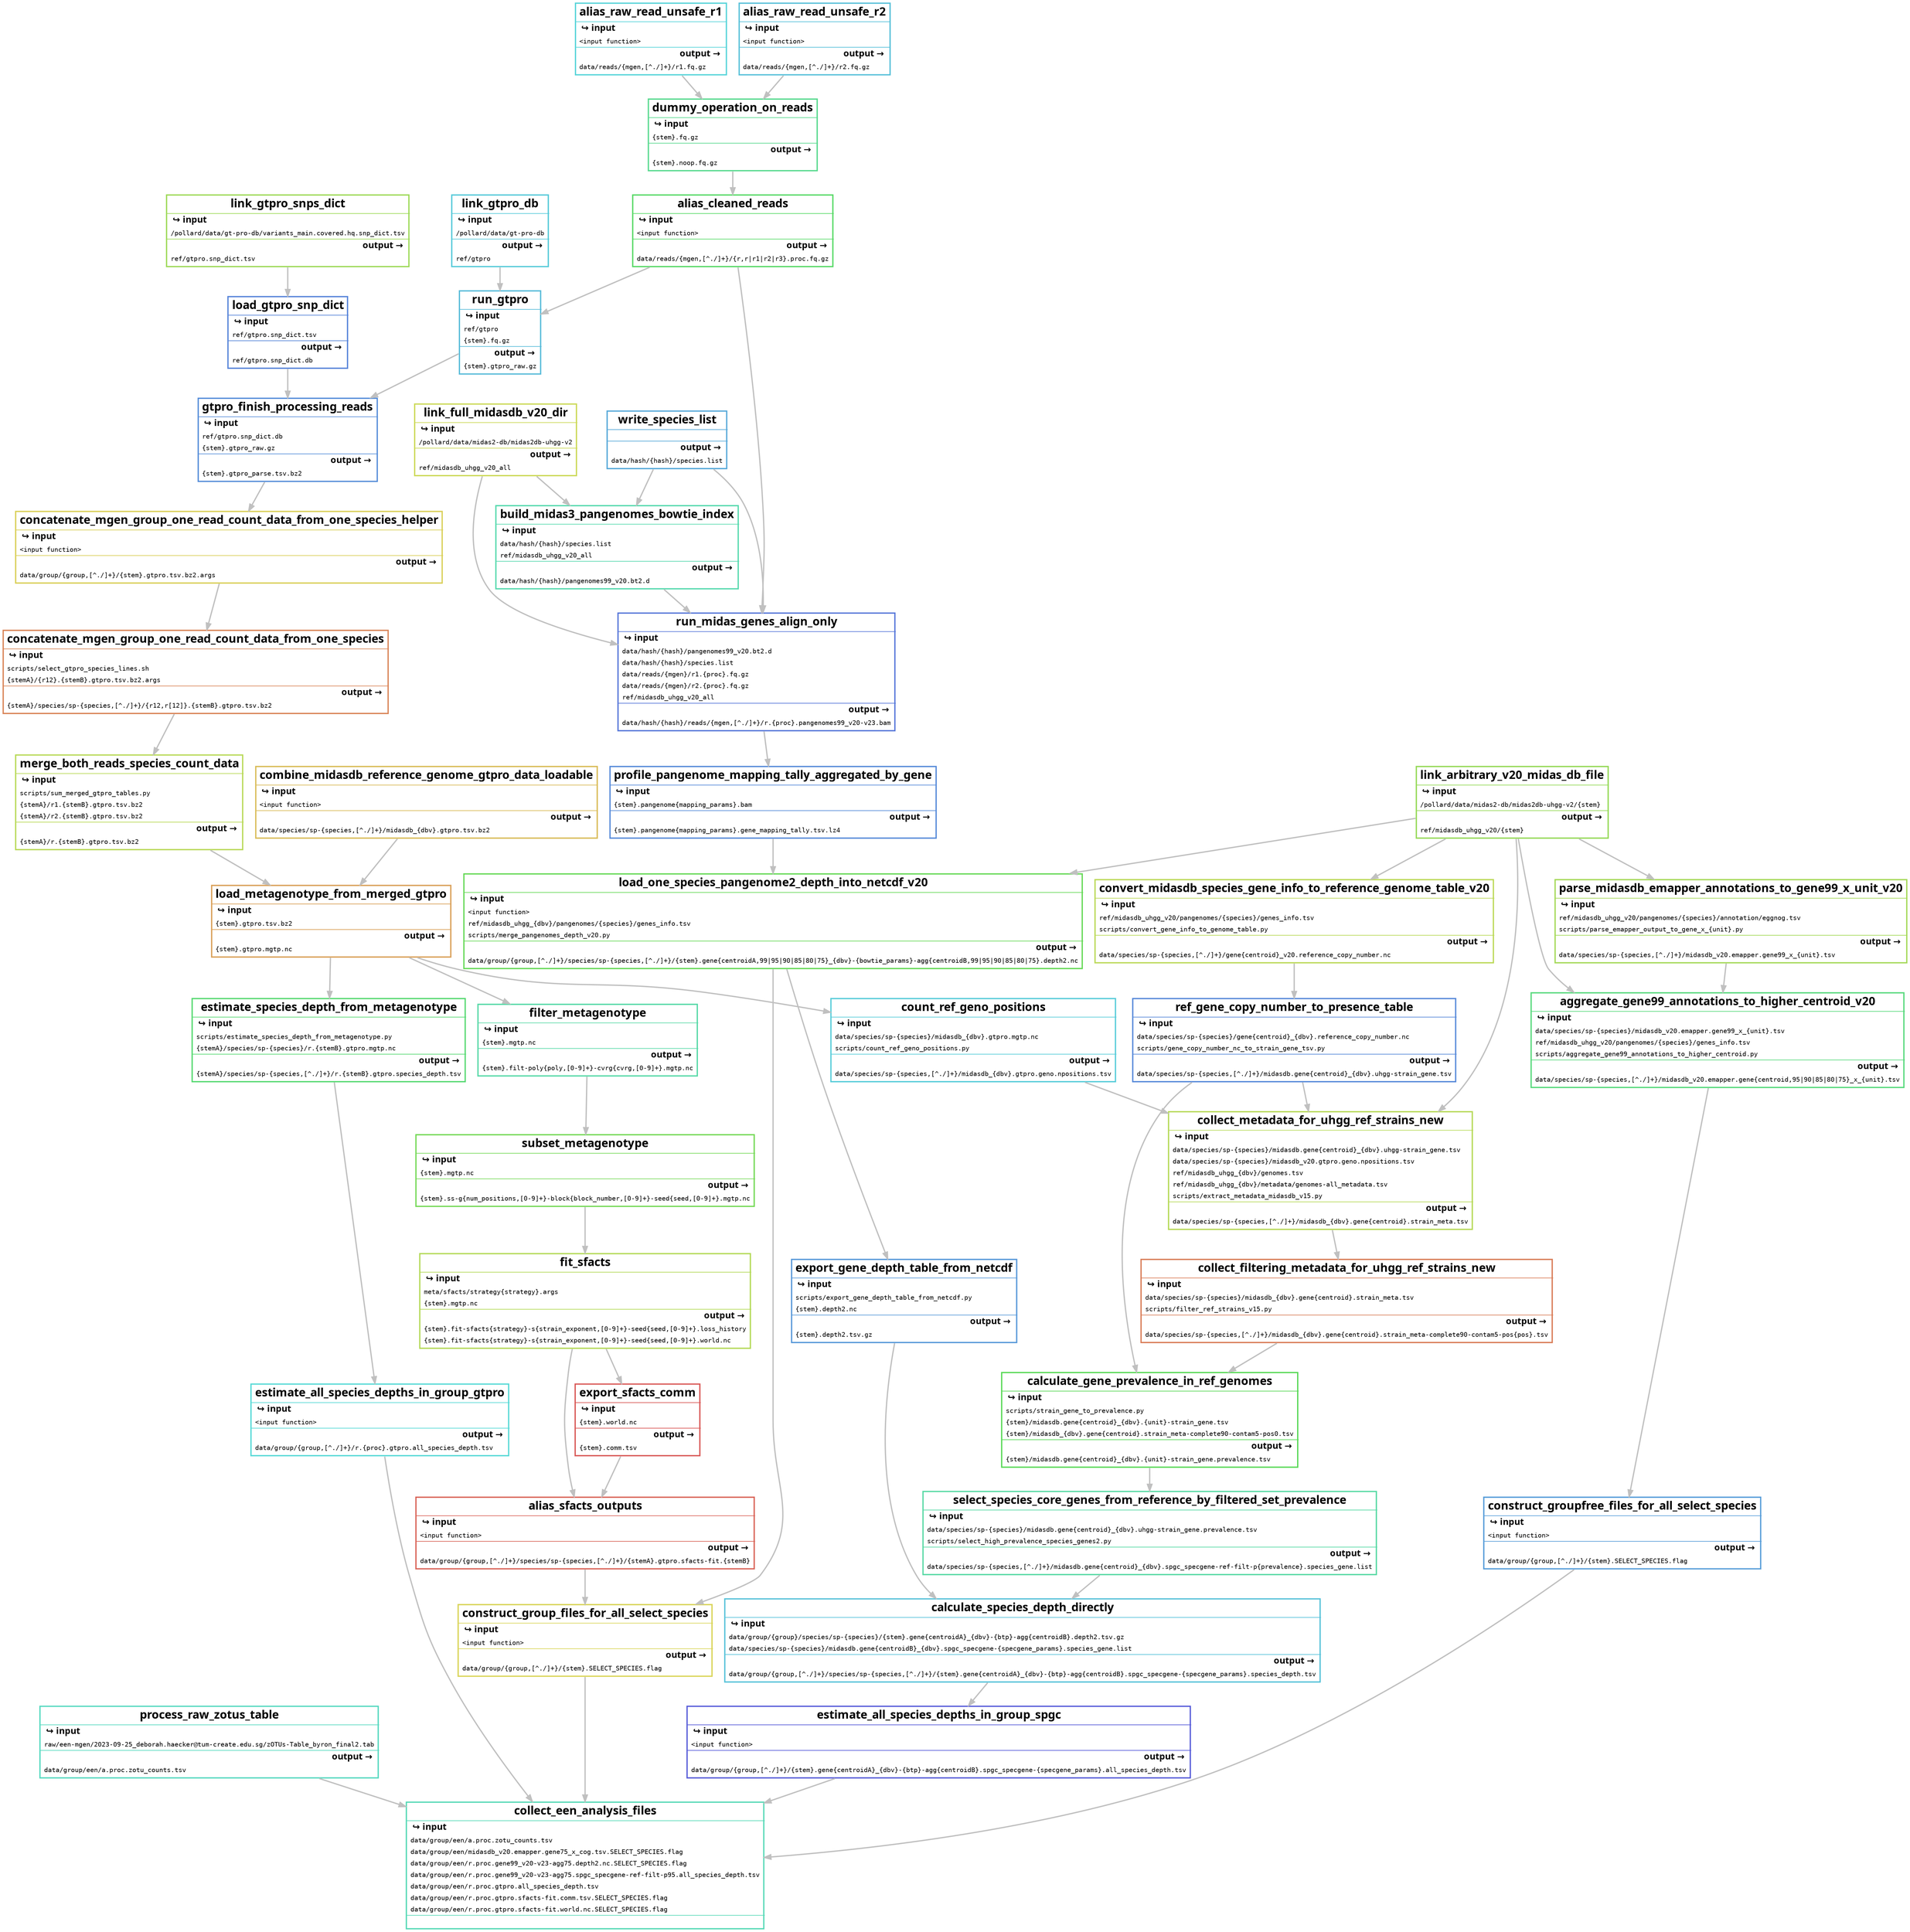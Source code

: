 digraph snakemake_dag {
    graph[bgcolor=white, margin=0];
    node[shape=box, style=rounded, fontname=sans,                 fontsize=10, penwidth=2];
    edge[penwidth=2, color=grey];
0 [ shape=none, margin=0, label=<<table border="2" color="#57D9B6" cellspacing="3" cellborder="0">
<tr><td>
<b><font point-size="18">collect_een_analysis_files</font></b>
</td></tr>
<hr/>
<tr><td align="left"> <b><font point-size="14">&#8618; input</font></b> </td></tr>
<tr>
<td align="left"><font face="monospace">data/group/een/a.proc.zotu_counts.tsv</font></td>
</tr>
<tr>
<td align="left"><font face="monospace">data/group/een/midasdb_v20.emapper.gene75_x_cog.tsv.SELECT_SPECIES.flag</font></td>
</tr>
<tr>
<td align="left"><font face="monospace">data/group/een/r.proc.gene99_v20-v23-agg75.depth2.nc.SELECT_SPECIES.flag</font></td>
</tr>
<tr>
<td align="left"><font face="monospace">data/group/een/r.proc.gene99_v20-v23-agg75.spgc_specgene-ref-filt-p95.all_species_depth.tsv</font></td>
</tr>
<tr>
<td align="left"><font face="monospace">data/group/een/r.proc.gtpro.all_species_depth.tsv</font></td>
</tr>
<tr>
<td align="left"><font face="monospace">data/group/een/r.proc.gtpro.sfacts-fit.comm.tsv.SELECT_SPECIES.flag</font></td>
</tr>
<tr>
<td align="left"><font face="monospace">data/group/een/r.proc.gtpro.sfacts-fit.world.nc.SELECT_SPECIES.flag</font></td>
</tr>
<hr/>
<tr><td align="right">  </td> </tr>
</table>>]
1 [ shape=none, margin=0, label=<<table border="2" color="#57D9C0" cellspacing="3" cellborder="0">
<tr><td>
<b><font point-size="18">process_raw_zotus_table</font></b>
</td></tr>
<hr/>
<tr><td align="left"> <b><font point-size="14">&#8618; input</font></b> </td></tr>
<tr>
<td align="left"><font face="monospace">raw/een-mgen/2023-09-25_deborah.haecker@tum-create.edu.sg/zOTUs-Table_byron_final2.tab</font></td>
</tr>
<hr/>
<tr><td align="right"> <b><font point-size="14">output &rarr;</font></b> </td> </tr>
<tr>
<td align="left"><font face="monospace">data/group/een/a.proc.zotu_counts.tsv</font></td></tr>
</table>>]
2 [ shape=none, margin=0, label=<<table border="2" color="#57D9D6" cellspacing="3" cellborder="0">
<tr><td>
<b><font point-size="18">estimate_all_species_depths_in_group_gtpro</font></b>
</td></tr>
<hr/>
<tr><td align="left"> <b><font point-size="14">&#8618; input</font></b> </td></tr>
<tr>
<td align="left"><font face="monospace">&lt;input function&gt;</font></td>
</tr>
<hr/>
<tr><td align="right"> <b><font point-size="14">output &rarr;</font></b> </td> </tr>
<tr>
<td align="left"><font face="monospace">data/group/{group,[^./]+}/r.{proc}.gtpro.all_species_depth.tsv</font></td></tr>
</table>>]
3 [ shape=none, margin=0, label=<<table border="2" color="#57D972" cellspacing="3" cellborder="0">
<tr><td>
<b><font point-size="18">estimate_species_depth_from_metagenotype</font></b>
</td></tr>
<hr/>
<tr><td align="left"> <b><font point-size="14">&#8618; input</font></b> </td></tr>
<tr>
<td align="left"><font face="monospace">scripts/estimate_species_depth_from_metagenotype.py</font></td>
</tr>
<tr>
<td align="left"><font face="monospace">{stemA}/species/sp-{species}/r.{stemB}.gtpro.mgtp.nc</font></td>
</tr>
<hr/>
<tr><td align="right"> <b><font point-size="14">output &rarr;</font></b> </td> </tr>
<tr>
<td align="left"><font face="monospace">{stemA}/species/sp-{species,[^./]+}/r.{stemB}.gtpro.species_depth.tsv</font></td></tr>
</table>>]
4 [ shape=none, margin=0, label=<<table border="2" color="#D99F57" cellspacing="3" cellborder="0">
<tr><td>
<b><font point-size="18">load_metagenotype_from_merged_gtpro</font></b>
</td></tr>
<hr/>
<tr><td align="left"> <b><font point-size="14">&#8618; input</font></b> </td></tr>
<tr>
<td align="left"><font face="monospace">{stem}.gtpro.tsv.bz2</font></td>
</tr>
<hr/>
<tr><td align="right"> <b><font point-size="14">output &rarr;</font></b> </td> </tr>
<tr>
<td align="left"><font face="monospace">{stem}.gtpro.mgtp.nc</font></td></tr>
</table>>]
5 [ shape=none, margin=0, label=<<table border="2" color="#B8D957" cellspacing="3" cellborder="0">
<tr><td>
<b><font point-size="18">merge_both_reads_species_count_data</font></b>
</td></tr>
<hr/>
<tr><td align="left"> <b><font point-size="14">&#8618; input</font></b> </td></tr>
<tr>
<td align="left"><font face="monospace">scripts/sum_merged_gtpro_tables.py</font></td>
</tr>
<tr>
<td align="left"><font face="monospace">{stemA}/r1.{stemB}.gtpro.tsv.bz2</font></td>
</tr>
<tr>
<td align="left"><font face="monospace">{stemA}/r2.{stemB}.gtpro.tsv.bz2</font></td>
</tr>
<hr/>
<tr><td align="right"> <b><font point-size="14">output &rarr;</font></b> </td> </tr>
<tr>
<td align="left"><font face="monospace">{stemA}/r.{stemB}.gtpro.tsv.bz2</font></td></tr>
</table>>]
6 [ shape=none, margin=0, label=<<table border="2" color="#D98457" cellspacing="3" cellborder="0">
<tr><td>
<b><font point-size="18">concatenate_mgen_group_one_read_count_data_from_one_species</font></b>
</td></tr>
<hr/>
<tr><td align="left"> <b><font point-size="14">&#8618; input</font></b> </td></tr>
<tr>
<td align="left"><font face="monospace">scripts/select_gtpro_species_lines.sh</font></td>
</tr>
<tr>
<td align="left"><font face="monospace">{stemA}/{r12}.{stemB}.gtpro.tsv.bz2.args</font></td>
</tr>
<hr/>
<tr><td align="right"> <b><font point-size="14">output &rarr;</font></b> </td> </tr>
<tr>
<td align="left"><font face="monospace">{stemA}/species/sp-{species,[^./]+}/{r12,r[12]}.{stemB}.gtpro.tsv.bz2</font></td></tr>
</table>>]
7 [ shape=none, margin=0, label=<<table border="2" color="#D9CF57" cellspacing="3" cellborder="0">
<tr><td>
<b><font point-size="18">concatenate_mgen_group_one_read_count_data_from_one_species_helper</font></b>
</td></tr>
<hr/>
<tr><td align="left"> <b><font point-size="14">&#8618; input</font></b> </td></tr>
<tr>
<td align="left"><font face="monospace">&lt;input function&gt;</font></td>
</tr>
<hr/>
<tr><td align="right"> <b><font point-size="14">output &rarr;</font></b> </td> </tr>
<tr>
<td align="left"><font face="monospace">data/group/{group,[^./]+}/{stem}.gtpro.tsv.bz2.args</font></td></tr>
</table>>]
8 [ shape=none, margin=0, label=<<table border="2" color="#578ED9" cellspacing="3" cellborder="0">
<tr><td>
<b><font point-size="18">gtpro_finish_processing_reads</font></b>
</td></tr>
<hr/>
<tr><td align="left"> <b><font point-size="14">&#8618; input</font></b> </td></tr>
<tr>
<td align="left"><font face="monospace">ref/gtpro.snp_dict.db</font></td>
</tr>
<tr>
<td align="left"><font face="monospace">{stem}.gtpro_raw.gz</font></td>
</tr>
<hr/>
<tr><td align="right"> <b><font point-size="14">output &rarr;</font></b> </td> </tr>
<tr>
<td align="left"><font face="monospace">{stem}.gtpro_parse.tsv.bz2</font></td></tr>
</table>>]
9 [ shape=none, margin=0, label=<<table border="2" color="#57BBD9" cellspacing="3" cellborder="0">
<tr><td>
<b><font point-size="18">run_gtpro</font></b>
</td></tr>
<hr/>
<tr><td align="left"> <b><font point-size="14">&#8618; input</font></b> </td></tr>
<tr>
<td align="left"><font face="monospace">ref/gtpro</font></td>
</tr>
<tr>
<td align="left"><font face="monospace">{stem}.fq.gz</font></td>
</tr>
<hr/>
<tr><td align="right"> <b><font point-size="14">output &rarr;</font></b> </td> </tr>
<tr>
<td align="left"><font face="monospace">{stem}.gtpro_raw.gz</font></td></tr>
</table>>]
10 [ shape=none, margin=0, label=<<table border="2" color="#57D966" cellspacing="3" cellborder="0">
<tr><td>
<b><font point-size="18">alias_cleaned_reads</font></b>
</td></tr>
<hr/>
<tr><td align="left"> <b><font point-size="14">&#8618; input</font></b> </td></tr>
<tr>
<td align="left"><font face="monospace">&lt;input function&gt;</font></td>
</tr>
<hr/>
<tr><td align="right"> <b><font point-size="14">output &rarr;</font></b> </td> </tr>
<tr>
<td align="left"><font face="monospace">data/reads/{mgen,[^./]+}/{r,r|r1|r2|r3}.proc.fq.gz</font></td></tr>
</table>>]
11 [ shape=none, margin=0, label=<<table border="2" color="#57D98E" cellspacing="3" cellborder="0">
<tr><td>
<b><font point-size="18">dummy_operation_on_reads</font></b>
</td></tr>
<hr/>
<tr><td align="left"> <b><font point-size="14">&#8618; input</font></b> </td></tr>
<tr>
<td align="left"><font face="monospace">{stem}.fq.gz</font></td>
</tr>
<hr/>
<tr><td align="right"> <b><font point-size="14">output &rarr;</font></b> </td> </tr>
<tr>
<td align="left"><font face="monospace">{stem}.noop.fq.gz</font></td></tr>
</table>>]
12 [ shape=none, margin=0, label=<<table border="2" color="#57D4D9" cellspacing="3" cellborder="0">
<tr><td>
<b><font point-size="18">alias_raw_read_unsafe_r1</font></b>
</td></tr>
<hr/>
<tr><td align="left"> <b><font point-size="14">&#8618; input</font></b> </td></tr>
<tr>
<td align="left"><font face="monospace">&lt;input function&gt;</font></td>
</tr>
<hr/>
<tr><td align="right"> <b><font point-size="14">output &rarr;</font></b> </td> </tr>
<tr>
<td align="left"><font face="monospace">data/reads/{mgen,[^./]+}/r1.fq.gz</font></td></tr>
</table>>]
13 [ shape=none, margin=0, label=<<table border="2" color="#57CAD9" cellspacing="3" cellborder="0">
<tr><td>
<b><font point-size="18">link_gtpro_db</font></b>
</td></tr>
<hr/>
<tr><td align="left"> <b><font point-size="14">&#8618; input</font></b> </td></tr>
<tr>
<td align="left"><font face="monospace">/pollard/data/gt-pro-db</font></td>
</tr>
<hr/>
<tr><td align="right"> <b><font point-size="14">output &rarr;</font></b> </td> </tr>
<tr>
<td align="left"><font face="monospace">ref/gtpro</font></td></tr>
</table>>]
14 [ shape=none, margin=0, label=<<table border="2" color="#5784D9" cellspacing="3" cellborder="0">
<tr><td>
<b><font point-size="18">load_gtpro_snp_dict</font></b>
</td></tr>
<hr/>
<tr><td align="left"> <b><font point-size="14">&#8618; input</font></b> </td></tr>
<tr>
<td align="left"><font face="monospace">ref/gtpro.snp_dict.tsv</font></td>
</tr>
<hr/>
<tr><td align="right"> <b><font point-size="14">output &rarr;</font></b> </td> </tr>
<tr>
<td align="left"><font face="monospace">ref/gtpro.snp_dict.db</font></td></tr>
</table>>]
15 [ shape=none, margin=0, label=<<table border="2" color="#9DD957" cellspacing="3" cellborder="0">
<tr><td>
<b><font point-size="18">link_gtpro_snps_dict</font></b>
</td></tr>
<hr/>
<tr><td align="left"> <b><font point-size="14">&#8618; input</font></b> </td></tr>
<tr>
<td align="left"><font face="monospace">/pollard/data/gt-pro-db/variants_main.covered.hq.snp_dict.tsv</font></td>
</tr>
<hr/>
<tr><td align="right"> <b><font point-size="14">output &rarr;</font></b> </td> </tr>
<tr>
<td align="left"><font face="monospace">ref/gtpro.snp_dict.tsv</font></td></tr>
</table>>]
16 [ shape=none, margin=0, label=<<table border="2" color="#57C0D9" cellspacing="3" cellborder="0">
<tr><td>
<b><font point-size="18">alias_raw_read_unsafe_r2</font></b>
</td></tr>
<hr/>
<tr><td align="left"> <b><font point-size="14">&#8618; input</font></b> </td></tr>
<tr>
<td align="left"><font face="monospace">&lt;input function&gt;</font></td>
</tr>
<hr/>
<tr><td align="right"> <b><font point-size="14">output &rarr;</font></b> </td> </tr>
<tr>
<td align="left"><font face="monospace">data/reads/{mgen,[^./]+}/r2.fq.gz</font></td></tr>
</table>>]
17 [ shape=none, margin=0, label=<<table border="2" color="#575CD9" cellspacing="3" cellborder="0">
<tr><td>
<b><font point-size="18">estimate_all_species_depths_in_group_spgc</font></b>
</td></tr>
<hr/>
<tr><td align="left"> <b><font point-size="14">&#8618; input</font></b> </td></tr>
<tr>
<td align="left"><font face="monospace">&lt;input function&gt;</font></td>
</tr>
<hr/>
<tr><td align="right"> <b><font point-size="14">output &rarr;</font></b> </td> </tr>
<tr>
<td align="left"><font face="monospace">data/group/{group,[^./]+}/{stem}.gene{centroidA}_{dbv}-{btp}-agg{centroidB}.spgc_specgene-{specgene_params}.all_species_depth.tsv</font></td></tr>
</table>>]
18 [ shape=none, margin=0, label=<<table border="2" color="#57C2D9" cellspacing="3" cellborder="0">
<tr><td>
<b><font point-size="18">calculate_species_depth_directly</font></b>
</td></tr>
<hr/>
<tr><td align="left"> <b><font point-size="14">&#8618; input</font></b> </td></tr>
<tr>
<td align="left"><font face="monospace">data/group/{group}/species/sp-{species}/{stem}.gene{centroidA}_{dbv}-{btp}-agg{centroidB}.depth2.tsv.gz</font></td>
</tr>
<tr>
<td align="left"><font face="monospace">data/species/sp-{species}/midasdb.gene{centroidB}_{dbv}.spgc_specgene-{specgene_params}.species_gene.list</font></td>
</tr>
<hr/>
<tr><td align="right"> <b><font point-size="14">output &rarr;</font></b> </td> </tr>
<tr>
<td align="left"><font face="monospace">data/group/{group,[^./]+}/species/sp-{species,[^./]+}/{stem}.gene{centroidA}_{dbv}-{btp}-agg{centroidB}.spgc_specgene-{specgene_params}.species_depth.tsv</font></td></tr>
</table>>]
19 [ shape=none, margin=0, label=<<table border="2" color="#5798D9" cellspacing="3" cellborder="0">
<tr><td>
<b><font point-size="18">export_gene_depth_table_from_netcdf</font></b>
</td></tr>
<hr/>
<tr><td align="left"> <b><font point-size="14">&#8618; input</font></b> </td></tr>
<tr>
<td align="left"><font face="monospace">scripts/export_gene_depth_table_from_netcdf.py</font></td>
</tr>
<tr>
<td align="left"><font face="monospace">{stem}.depth2.nc</font></td>
</tr>
<hr/>
<tr><td align="right"> <b><font point-size="14">output &rarr;</font></b> </td> </tr>
<tr>
<td align="left"><font face="monospace">{stem}.depth2.tsv.gz</font></td></tr>
</table>>]
20 [ shape=none, margin=0, label=<<table border="2" color="#66D957" cellspacing="3" cellborder="0">
<tr><td>
<b><font point-size="18">load_one_species_pangenome2_depth_into_netcdf_v20</font></b>
</td></tr>
<hr/>
<tr><td align="left"> <b><font point-size="14">&#8618; input</font></b> </td></tr>
<tr>
<td align="left"><font face="monospace">&lt;input function&gt;</font></td>
</tr>
<tr>
<td align="left"><font face="monospace">ref/midasdb_uhgg_{dbv}/pangenomes/{species}/genes_info.tsv</font></td>
</tr>
<tr>
<td align="left"><font face="monospace">scripts/merge_pangenomes_depth_v20.py</font></td>
</tr>
<hr/>
<tr><td align="right"> <b><font point-size="14">output &rarr;</font></b> </td> </tr>
<tr>
<td align="left"><font face="monospace">data/group/{group,[^./]+}/species/sp-{species,[^./]+}/{stem}.gene{centroidA,99|95|90|85|80|75}_{dbv}-{bowtie_params}-agg{centroidB,99|95|90|85|80|75}.depth2.nc</font></td></tr>
</table>>]
21 [ shape=none, margin=0, label=<<table border="2" color="#578BD9" cellspacing="3" cellborder="0">
<tr><td>
<b><font point-size="18">profile_pangenome_mapping_tally_aggregated_by_gene</font></b>
</td></tr>
<hr/>
<tr><td align="left"> <b><font point-size="14">&#8618; input</font></b> </td></tr>
<tr>
<td align="left"><font face="monospace">{stem}.pangenome{mapping_params}.bam</font></td>
</tr>
<hr/>
<tr><td align="right"> <b><font point-size="14">output &rarr;</font></b> </td> </tr>
<tr>
<td align="left"><font face="monospace">{stem}.pangenome{mapping_params}.gene_mapping_tally.tsv.lz4</font></td></tr>
</table>>]
22 [ shape=none, margin=0, label=<<table border="2" color="#5777D9" cellspacing="3" cellborder="0">
<tr><td>
<b><font point-size="18">run_midas_genes_align_only</font></b>
</td></tr>
<hr/>
<tr><td align="left"> <b><font point-size="14">&#8618; input</font></b> </td></tr>
<tr>
<td align="left"><font face="monospace">data/hash/{hash}/pangenomes99_v20.bt2.d</font></td>
</tr>
<tr>
<td align="left"><font face="monospace">data/hash/{hash}/species.list</font></td>
</tr>
<tr>
<td align="left"><font face="monospace">data/reads/{mgen}/r1.{proc}.fq.gz</font></td>
</tr>
<tr>
<td align="left"><font face="monospace">data/reads/{mgen}/r2.{proc}.fq.gz</font></td>
</tr>
<tr>
<td align="left"><font face="monospace">ref/midasdb_uhgg_v20_all</font></td>
</tr>
<hr/>
<tr><td align="right"> <b><font point-size="14">output &rarr;</font></b> </td> </tr>
<tr>
<td align="left"><font face="monospace">data/hash/{hash}/reads/{mgen,[^./]+}/r.{proc}.pangenomes99_v20-v23.bam</font></td></tr>
</table>>]
23 [ shape=none, margin=0, label=<<table border="2" color="#57A9D9" cellspacing="3" cellborder="0">
<tr><td>
<b><font point-size="18">write_species_list</font></b>
</td></tr>
<hr/>
<tr><td align="left">  </td></tr>
<hr/>
<tr><td align="right"> <b><font point-size="14">output &rarr;</font></b> </td> </tr>
<tr>
<td align="left"><font face="monospace">data/hash/{hash}/species.list</font></td></tr>
</table>>]
24 [ shape=none, margin=0, label=<<table border="2" color="#CCD957" cellspacing="3" cellborder="0">
<tr><td>
<b><font point-size="18">link_full_midasdb_v20_dir</font></b>
</td></tr>
<hr/>
<tr><td align="left"> <b><font point-size="14">&#8618; input</font></b> </td></tr>
<tr>
<td align="left"><font face="monospace">/pollard/data/midas2-db/midas2db-uhgg-v2</font></td>
</tr>
<hr/>
<tr><td align="right"> <b><font point-size="14">output &rarr;</font></b> </td> </tr>
<tr>
<td align="left"><font face="monospace">ref/midasdb_uhgg_v20_all</font></td></tr>
</table>>]
25 [ shape=none, margin=0, label=<<table border="2" color="#57D9AE" cellspacing="3" cellborder="0">
<tr><td>
<b><font point-size="18">build_midas3_pangenomes_bowtie_index</font></b>
</td></tr>
<hr/>
<tr><td align="left"> <b><font point-size="14">&#8618; input</font></b> </td></tr>
<tr>
<td align="left"><font face="monospace">data/hash/{hash}/species.list</font></td>
</tr>
<tr>
<td align="left"><font face="monospace">ref/midasdb_uhgg_v20_all</font></td>
</tr>
<hr/>
<tr><td align="right"> <b><font point-size="14">output &rarr;</font></b> </td> </tr>
<tr>
<td align="left"><font face="monospace">data/hash/{hash}/pangenomes99_v20.bt2.d</font></td></tr>
</table>>]
26 [ shape=none, margin=0, label=<<table border="2" color="#95D957" cellspacing="3" cellborder="0">
<tr><td>
<b><font point-size="18">link_arbitrary_v20_midas_db_file</font></b>
</td></tr>
<hr/>
<tr><td align="left"> <b><font point-size="14">&#8618; input</font></b> </td></tr>
<tr>
<td align="left"><font face="monospace">/pollard/data/midas2-db/midas2db-uhgg-v2/{stem}</font></td>
</tr>
<hr/>
<tr><td align="right"> <b><font point-size="14">output &rarr;</font></b> </td> </tr>
<tr>
<td align="left"><font face="monospace">ref/midasdb_uhgg_v20/{stem}</font></td></tr>
</table>>]
27 [ shape=none, margin=0, label=<<table border="2" color="#57D9A4" cellspacing="3" cellborder="0">
<tr><td>
<b><font point-size="18">select_species_core_genes_from_reference_by_filtered_set_prevalence</font></b>
</td></tr>
<hr/>
<tr><td align="left"> <b><font point-size="14">&#8618; input</font></b> </td></tr>
<tr>
<td align="left"><font face="monospace">data/species/sp-{species}/midasdb.gene{centroid}_{dbv}.uhgg-strain_gene.prevalence.tsv</font></td>
</tr>
<tr>
<td align="left"><font face="monospace">scripts/select_high_prevalence_species_genes2.py</font></td>
</tr>
<hr/>
<tr><td align="right"> <b><font point-size="14">output &rarr;</font></b> </td> </tr>
<tr>
<td align="left"><font face="monospace">data/species/sp-{species,[^./]+}/midasdb.gene{centroid}_{dbv}.spgc_specgene-ref-filt-p{prevalence}.species_gene.list</font></td></tr>
</table>>]
28 [ shape=none, margin=0, label=<<table border="2" color="#59D957" cellspacing="3" cellborder="0">
<tr><td>
<b><font point-size="18">calculate_gene_prevalence_in_ref_genomes</font></b>
</td></tr>
<hr/>
<tr><td align="left"> <b><font point-size="14">&#8618; input</font></b> </td></tr>
<tr>
<td align="left"><font face="monospace">scripts/strain_gene_to_prevalence.py</font></td>
</tr>
<tr>
<td align="left"><font face="monospace">{stem}/midasdb.gene{centroid}_{dbv}.{unit}-strain_gene.tsv</font></td>
</tr>
<tr>
<td align="left"><font face="monospace">{stem}/midasdb_{dbv}.gene{centroid}.strain_meta-complete90-contam5-pos0.tsv</font></td>
</tr>
<hr/>
<tr><td align="right"> <b><font point-size="14">output &rarr;</font></b> </td> </tr>
<tr>
<td align="left"><font face="monospace">{stem}/midasdb.gene{centroid}_{dbv}.{unit}-strain_gene.prevalence.tsv</font></td></tr>
</table>>]
29 [ shape=none, margin=0, label=<<table border="2" color="#5789D9" cellspacing="3" cellborder="0">
<tr><td>
<b><font point-size="18">ref_gene_copy_number_to_presence_table</font></b>
</td></tr>
<hr/>
<tr><td align="left"> <b><font point-size="14">&#8618; input</font></b> </td></tr>
<tr>
<td align="left"><font face="monospace">data/species/sp-{species}/gene{centroid}_{dbv}.reference_copy_number.nc</font></td>
</tr>
<tr>
<td align="left"><font face="monospace">scripts/gene_copy_number_nc_to_strain_gene_tsv.py</font></td>
</tr>
<hr/>
<tr><td align="right"> <b><font point-size="14">output &rarr;</font></b> </td> </tr>
<tr>
<td align="left"><font face="monospace">data/species/sp-{species,[^./]+}/midasdb.gene{centroid}_{dbv}.uhgg-strain_gene.tsv</font></td></tr>
</table>>]
30 [ shape=none, margin=0, label=<<table border="2" color="#BBD957" cellspacing="3" cellborder="0">
<tr><td>
<b><font point-size="18">convert_midasdb_species_gene_info_to_reference_genome_table_v20</font></b>
</td></tr>
<hr/>
<tr><td align="left"> <b><font point-size="14">&#8618; input</font></b> </td></tr>
<tr>
<td align="left"><font face="monospace">ref/midasdb_uhgg_v20/pangenomes/{species}/genes_info.tsv</font></td>
</tr>
<tr>
<td align="left"><font face="monospace">scripts/convert_gene_info_to_genome_table.py</font></td>
</tr>
<hr/>
<tr><td align="right"> <b><font point-size="14">output &rarr;</font></b> </td> </tr>
<tr>
<td align="left"><font face="monospace">data/species/sp-{species,[^./]+}/gene{centroid}_v20.reference_copy_number.nc</font></td></tr>
</table>>]
31 [ shape=none, margin=0, label=<<table border="2" color="#D97C57" cellspacing="3" cellborder="0">
<tr><td>
<b><font point-size="18">collect_filtering_metadata_for_uhgg_ref_strains_new</font></b>
</td></tr>
<hr/>
<tr><td align="left"> <b><font point-size="14">&#8618; input</font></b> </td></tr>
<tr>
<td align="left"><font face="monospace">data/species/sp-{species}/midasdb_{dbv}.gene{centroid}.strain_meta.tsv</font></td>
</tr>
<tr>
<td align="left"><font face="monospace">scripts/filter_ref_strains_v15.py</font></td>
</tr>
<hr/>
<tr><td align="right"> <b><font point-size="14">output &rarr;</font></b> </td> </tr>
<tr>
<td align="left"><font face="monospace">data/species/sp-{species,[^./]+}/midasdb_{dbv}.gene{centroid}.strain_meta-complete90-contam5-pos{pos}.tsv</font></td></tr>
</table>>]
32 [ shape=none, margin=0, label=<<table border="2" color="#B6D957" cellspacing="3" cellborder="0">
<tr><td>
<b><font point-size="18">collect_metadata_for_uhgg_ref_strains_new</font></b>
</td></tr>
<hr/>
<tr><td align="left"> <b><font point-size="14">&#8618; input</font></b> </td></tr>
<tr>
<td align="left"><font face="monospace">data/species/sp-{species}/midasdb.gene{centroid}_{dbv}.uhgg-strain_gene.tsv</font></td>
</tr>
<tr>
<td align="left"><font face="monospace">data/species/sp-{species}/midasdb_v20.gtpro.geno.npositions.tsv</font></td>
</tr>
<tr>
<td align="left"><font face="monospace">ref/midasdb_uhgg_{dbv}/genomes.tsv</font></td>
</tr>
<tr>
<td align="left"><font face="monospace">ref/midasdb_uhgg_{dbv}/metadata/genomes-all_metadata.tsv</font></td>
</tr>
<tr>
<td align="left"><font face="monospace">scripts/extract_metadata_midasdb_v15.py</font></td>
</tr>
<hr/>
<tr><td align="right"> <b><font point-size="14">output &rarr;</font></b> </td> </tr>
<tr>
<td align="left"><font face="monospace">data/species/sp-{species,[^./]+}/midasdb_{dbv}.gene{centroid}.strain_meta.tsv</font></td></tr>
</table>>]
33 [ shape=none, margin=0, label=<<table border="2" color="#57CCD9" cellspacing="3" cellborder="0">
<tr><td>
<b><font point-size="18">count_ref_geno_positions</font></b>
</td></tr>
<hr/>
<tr><td align="left"> <b><font point-size="14">&#8618; input</font></b> </td></tr>
<tr>
<td align="left"><font face="monospace">data/species/sp-{species}/midasdb_{dbv}.gtpro.mgtp.nc</font></td>
</tr>
<tr>
<td align="left"><font face="monospace">scripts/count_ref_geno_positions.py</font></td>
</tr>
<hr/>
<tr><td align="right"> <b><font point-size="14">output &rarr;</font></b> </td> </tr>
<tr>
<td align="left"><font face="monospace">data/species/sp-{species,[^./]+}/midasdb_{dbv}.gtpro.geno.npositions.tsv</font></td></tr>
</table>>]
34 [ shape=none, margin=0, label=<<table border="2" color="#D9BB57" cellspacing="3" cellborder="0">
<tr><td>
<b><font point-size="18">combine_midasdb_reference_genome_gtpro_data_loadable</font></b>
</td></tr>
<hr/>
<tr><td align="left"> <b><font point-size="14">&#8618; input</font></b> </td></tr>
<tr>
<td align="left"><font face="monospace">&lt;input function&gt;</font></td>
</tr>
<hr/>
<tr><td align="right"> <b><font point-size="14">output &rarr;</font></b> </td> </tr>
<tr>
<td align="left"><font face="monospace">data/species/sp-{species,[^./]+}/midasdb_{dbv}.gtpro.tsv.bz2</font></td></tr>
</table>>]
35 [ shape=none, margin=0, label=<<table border="2" color="#D9D457" cellspacing="3" cellborder="0">
<tr><td>
<b><font point-size="18">construct_group_files_for_all_select_species</font></b>
</td></tr>
<hr/>
<tr><td align="left"> <b><font point-size="14">&#8618; input</font></b> </td></tr>
<tr>
<td align="left"><font face="monospace">&lt;input function&gt;</font></td>
</tr>
<hr/>
<tr><td align="right"> <b><font point-size="14">output &rarr;</font></b> </td> </tr>
<tr>
<td align="left"><font face="monospace">data/group/{group,[^./]+}/{stem}.SELECT_SPECIES.flag</font></td></tr>
</table>>]
36 [ shape=none, margin=0, label=<<table border="2" color="#D96357" cellspacing="3" cellborder="0">
<tr><td>
<b><font point-size="18">alias_sfacts_outputs</font></b>
</td></tr>
<hr/>
<tr><td align="left"> <b><font point-size="14">&#8618; input</font></b> </td></tr>
<tr>
<td align="left"><font face="monospace">&lt;input function&gt;</font></td>
</tr>
<hr/>
<tr><td align="right"> <b><font point-size="14">output &rarr;</font></b> </td> </tr>
<tr>
<td align="left"><font face="monospace">data/group/{group,[^./]+}/species/sp-{species,[^./]+}/{stemA}.gtpro.sfacts-fit.{stemB}</font></td></tr>
</table>>]
37 [ shape=none, margin=0, label=<<table border="2" color="#B3D957" cellspacing="3" cellborder="0">
<tr><td>
<b><font point-size="18">fit_sfacts</font></b>
</td></tr>
<hr/>
<tr><td align="left"> <b><font point-size="14">&#8618; input</font></b> </td></tr>
<tr>
<td align="left"><font face="monospace">meta/sfacts/strategy{strategy}.args</font></td>
</tr>
<tr>
<td align="left"><font face="monospace">{stem}.mgtp.nc</font></td>
</tr>
<hr/>
<tr><td align="right"> <b><font point-size="14">output &rarr;</font></b> </td> </tr>
<tr>
<td align="left"><font face="monospace">{stem}.fit-sfacts{strategy}-s{strain_exponent,[0-9]+}-seed{seed,[0-9]+}.loss_history</font></td></tr>
<tr>
<td align="left"><font face="monospace">{stem}.fit-sfacts{strategy}-s{strain_exponent,[0-9]+}-seed{seed,[0-9]+}.world.nc</font></td></tr>
</table>>]
38 [ shape=none, margin=0, label=<<table border="2" color="#75D957" cellspacing="3" cellborder="0">
<tr><td>
<b><font point-size="18">subset_metagenotype</font></b>
</td></tr>
<hr/>
<tr><td align="left"> <b><font point-size="14">&#8618; input</font></b> </td></tr>
<tr>
<td align="left"><font face="monospace">{stem}.mgtp.nc</font></td>
</tr>
<hr/>
<tr><td align="right"> <b><font point-size="14">output &rarr;</font></b> </td> </tr>
<tr>
<td align="left"><font face="monospace">{stem}.ss-g{num_positions,[0-9]+}-block{block_number,[0-9]+}-seed{seed,[0-9]+}.mgtp.nc</font></td></tr>
</table>>]
39 [ shape=none, margin=0, label=<<table border="2" color="#57D9A7" cellspacing="3" cellborder="0">
<tr><td>
<b><font point-size="18">filter_metagenotype</font></b>
</td></tr>
<hr/>
<tr><td align="left"> <b><font point-size="14">&#8618; input</font></b> </td></tr>
<tr>
<td align="left"><font face="monospace">{stem}.mgtp.nc</font></td>
</tr>
<hr/>
<tr><td align="right"> <b><font point-size="14">output &rarr;</font></b> </td> </tr>
<tr>
<td align="left"><font face="monospace">{stem}.filt-poly{poly,[0-9]+}-cvrg{cvrg,[0-9]+}.mgtp.nc</font></td></tr>
</table>>]
40 [ shape=none, margin=0, label=<<table border="2" color="#D95957" cellspacing="3" cellborder="0">
<tr><td>
<b><font point-size="18">export_sfacts_comm</font></b>
</td></tr>
<hr/>
<tr><td align="left"> <b><font point-size="14">&#8618; input</font></b> </td></tr>
<tr>
<td align="left"><font face="monospace">{stem}.world.nc</font></td>
</tr>
<hr/>
<tr><td align="right"> <b><font point-size="14">output &rarr;</font></b> </td> </tr>
<tr>
<td align="left"><font face="monospace">{stem}.comm.tsv</font></td></tr>
</table>>]
41 [ shape=none, margin=0, label=<<table border="2" color="#579DD9" cellspacing="3" cellborder="0">
<tr><td>
<b><font point-size="18">construct_groupfree_files_for_all_select_species</font></b>
</td></tr>
<hr/>
<tr><td align="left"> <b><font point-size="14">&#8618; input</font></b> </td></tr>
<tr>
<td align="left"><font face="monospace">&lt;input function&gt;</font></td>
</tr>
<hr/>
<tr><td align="right"> <b><font point-size="14">output &rarr;</font></b> </td> </tr>
<tr>
<td align="left"><font face="monospace">data/group/{group,[^./]+}/{stem}.SELECT_SPECIES.flag</font></td></tr>
</table>>]
42 [ shape=none, margin=0, label=<<table border="2" color="#57D97C" cellspacing="3" cellborder="0">
<tr><td>
<b><font point-size="18">aggregate_gene99_annotations_to_higher_centroid_v20</font></b>
</td></tr>
<hr/>
<tr><td align="left"> <b><font point-size="14">&#8618; input</font></b> </td></tr>
<tr>
<td align="left"><font face="monospace">data/species/sp-{species}/midasdb_v20.emapper.gene99_x_{unit}.tsv</font></td>
</tr>
<tr>
<td align="left"><font face="monospace">ref/midasdb_uhgg_v20/pangenomes/{species}/genes_info.tsv</font></td>
</tr>
<tr>
<td align="left"><font face="monospace">scripts/aggregate_gene99_annotations_to_higher_centroid.py</font></td>
</tr>
<hr/>
<tr><td align="right"> <b><font point-size="14">output &rarr;</font></b> </td> </tr>
<tr>
<td align="left"><font face="monospace">data/species/sp-{species,[^./]+}/midasdb_v20.emapper.gene{centroid,95|90|85|80|75}_x_{unit}.tsv</font></td></tr>
</table>>]
43 [ shape=none, margin=0, label=<<table border="2" color="#A4D957" cellspacing="3" cellborder="0">
<tr><td>
<b><font point-size="18">parse_midasdb_emapper_annotations_to_gene99_x_unit_v20</font></b>
</td></tr>
<hr/>
<tr><td align="left"> <b><font point-size="14">&#8618; input</font></b> </td></tr>
<tr>
<td align="left"><font face="monospace">ref/midasdb_uhgg_v20/pangenomes/{species}/annotation/eggnog.tsv</font></td>
</tr>
<tr>
<td align="left"><font face="monospace">scripts/parse_emapper_output_to_gene_x_{unit}.py</font></td>
</tr>
<hr/>
<tr><td align="right"> <b><font point-size="14">output &rarr;</font></b> </td> </tr>
<tr>
<td align="left"><font face="monospace">data/species/sp-{species,[^./]+}/midasdb_v20.emapper.gene99_x_{unit}.tsv</font></td></tr>
</table>>]
	1 -> 0
	35 -> 0
	17 -> 0
	2 -> 0
	41 -> 0
	3 -> 2
	4 -> 3
	34 -> 4
	5 -> 4
	6 -> 5
	7 -> 6
	8 -> 7
	9 -> 8
	14 -> 8
	13 -> 9
	10 -> 9
	11 -> 10
	16 -> 11
	12 -> 11
	15 -> 14
	18 -> 17
	27 -> 18
	19 -> 18
	20 -> 19
	21 -> 20
	26 -> 20
	22 -> 21
	24 -> 22
	10 -> 22
	25 -> 22
	23 -> 22
	24 -> 25
	23 -> 25
	28 -> 27
	29 -> 28
	31 -> 28
	30 -> 29
	26 -> 30
	32 -> 31
	29 -> 32
	26 -> 32
	33 -> 32
	4 -> 33
	20 -> 35
	36 -> 35
	37 -> 36
	40 -> 36
	38 -> 37
	39 -> 38
	4 -> 39
	37 -> 40
	42 -> 41
	43 -> 42
	26 -> 42
	26 -> 43
}            
